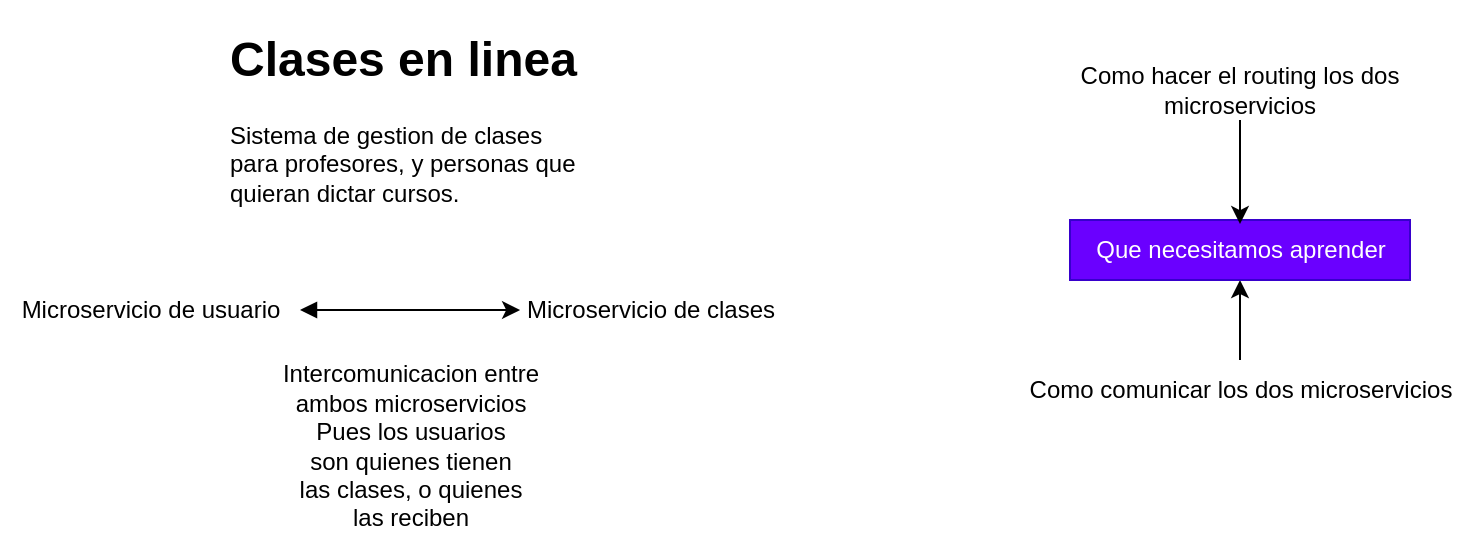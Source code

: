 <mxfile version="22.1.18" type="device">
  <diagram name="Page-1" id="zB9CN9gXOCIOCuzpGsoG">
    <mxGraphModel dx="1434" dy="836" grid="1" gridSize="10" guides="1" tooltips="1" connect="1" arrows="1" fold="1" page="1" pageScale="1" pageWidth="1200" pageHeight="1600" math="0" shadow="0">
      <root>
        <mxCell id="0" />
        <mxCell id="1" parent="0" />
        <mxCell id="lfoB6U79hIwNB-Yo33na-3" value="&lt;h1&gt;Clases en linea&lt;/h1&gt;&lt;p&gt;Sistema de gestion de clases para profesores, y personas que quieran dictar cursos.&lt;br&gt;&lt;/p&gt;" style="text;html=1;strokeColor=none;fillColor=none;spacing=5;spacingTop=-20;whiteSpace=wrap;overflow=hidden;rounded=0;" vertex="1" parent="1">
          <mxGeometry x="270" y="930" width="190" height="120" as="geometry" />
        </mxCell>
        <mxCell id="lfoB6U79hIwNB-Yo33na-6" value="Microservicio de usuario" style="text;html=1;align=center;verticalAlign=middle;resizable=0;points=[];autosize=1;strokeColor=none;fillColor=none;" vertex="1" parent="1">
          <mxGeometry x="160" y="1060" width="150" height="30" as="geometry" />
        </mxCell>
        <mxCell id="lfoB6U79hIwNB-Yo33na-7" value="Microservicio de clases" style="text;html=1;align=center;verticalAlign=middle;resizable=0;points=[];autosize=1;strokeColor=none;fillColor=none;" vertex="1" parent="1">
          <mxGeometry x="410" y="1060" width="150" height="30" as="geometry" />
        </mxCell>
        <mxCell id="lfoB6U79hIwNB-Yo33na-8" style="edgeStyle=orthogonalEdgeStyle;rounded=0;orthogonalLoop=1;jettySize=auto;html=1;entryX=0.067;entryY=0.5;entryDx=0;entryDy=0;entryPerimeter=0;shadow=0;startArrow=block;startFill=1;" edge="1" parent="1" source="lfoB6U79hIwNB-Yo33na-6" target="lfoB6U79hIwNB-Yo33na-7">
          <mxGeometry relative="1" as="geometry" />
        </mxCell>
        <mxCell id="lfoB6U79hIwNB-Yo33na-9" value="Intercomunicacion entre&lt;br&gt;ambos microservicios&lt;br&gt;Pues los usuarios&lt;br&gt;son quienes tienen&lt;br&gt;las clases, o quienes&lt;br&gt;las reciben" style="text;html=1;align=center;verticalAlign=middle;resizable=0;points=[];autosize=1;strokeColor=none;fillColor=none;" vertex="1" parent="1">
          <mxGeometry x="290" y="1093" width="150" height="100" as="geometry" />
        </mxCell>
        <mxCell id="lfoB6U79hIwNB-Yo33na-10" value="Como hacer el routing los dos microservicios" style="text;html=1;strokeColor=none;fillColor=none;align=center;verticalAlign=middle;whiteSpace=wrap;rounded=0;" vertex="1" parent="1">
          <mxGeometry x="680" y="950" width="200" height="30" as="geometry" />
        </mxCell>
        <mxCell id="lfoB6U79hIwNB-Yo33na-14" style="edgeStyle=orthogonalEdgeStyle;rounded=0;orthogonalLoop=1;jettySize=auto;html=1;" edge="1" parent="1" source="lfoB6U79hIwNB-Yo33na-11" target="lfoB6U79hIwNB-Yo33na-12">
          <mxGeometry relative="1" as="geometry" />
        </mxCell>
        <mxCell id="lfoB6U79hIwNB-Yo33na-11" value="Como comunicar los dos microservicios" style="text;html=1;align=center;verticalAlign=middle;resizable=0;points=[];autosize=1;strokeColor=none;fillColor=none;" vertex="1" parent="1">
          <mxGeometry x="665" y="1100" width="230" height="30" as="geometry" />
        </mxCell>
        <mxCell id="lfoB6U79hIwNB-Yo33na-12" value="Que necesitamos aprender" style="text;html=1;align=center;verticalAlign=middle;resizable=0;points=[];autosize=1;strokeColor=#3700CC;fillColor=#6a00ff;fontColor=#ffffff;" vertex="1" parent="1">
          <mxGeometry x="695" y="1030" width="170" height="30" as="geometry" />
        </mxCell>
        <mxCell id="lfoB6U79hIwNB-Yo33na-13" style="edgeStyle=orthogonalEdgeStyle;rounded=0;orthogonalLoop=1;jettySize=auto;html=1;exitX=0.5;exitY=1;exitDx=0;exitDy=0;entryX=0.5;entryY=0.067;entryDx=0;entryDy=0;entryPerimeter=0;" edge="1" parent="1" source="lfoB6U79hIwNB-Yo33na-10" target="lfoB6U79hIwNB-Yo33na-12">
          <mxGeometry relative="1" as="geometry" />
        </mxCell>
      </root>
    </mxGraphModel>
  </diagram>
</mxfile>
